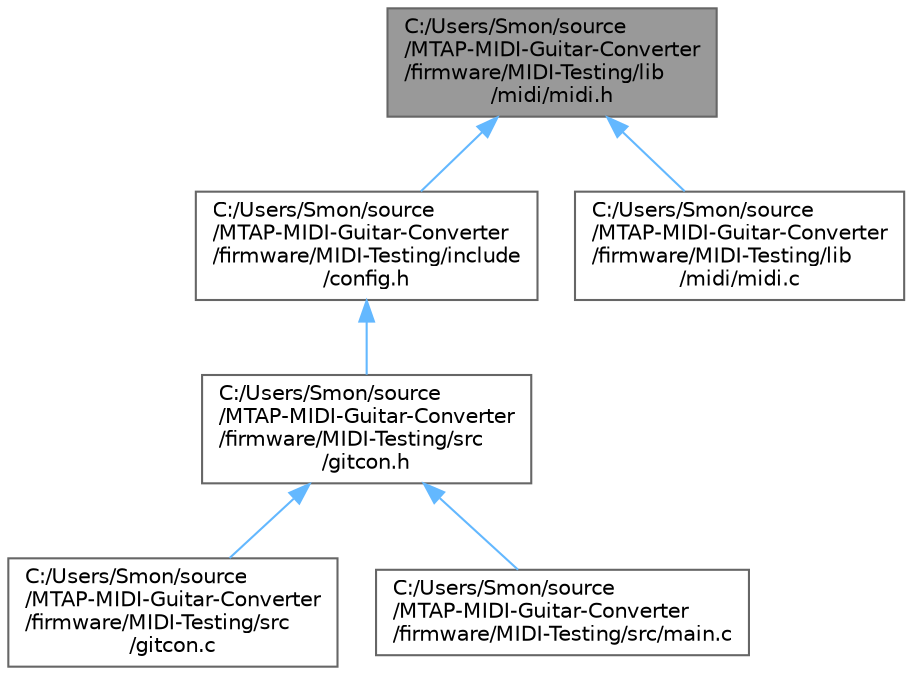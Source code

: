 digraph "C:/Users/Smon/source/MTAP-MIDI-Guitar-Converter/firmware/MIDI-Testing/lib/midi/midi.h"
{
 // LATEX_PDF_SIZE
  bgcolor="transparent";
  edge [fontname=Helvetica,fontsize=10,labelfontname=Helvetica,labelfontsize=10];
  node [fontname=Helvetica,fontsize=10,shape=box,height=0.2,width=0.4];
  Node1 [label="C:/Users/Smon/source\l/MTAP-MIDI-Guitar-Converter\l/firmware/MIDI-Testing/lib\l/midi/midi.h",height=0.2,width=0.4,color="gray40", fillcolor="grey60", style="filled", fontcolor="black",tooltip="midi driver for esp32"];
  Node1 -> Node2 [dir="back",color="steelblue1",style="solid"];
  Node2 [label="C:/Users/Smon/source\l/MTAP-MIDI-Guitar-Converter\l/firmware/MIDI-Testing/include\l/config.h",height=0.2,width=0.4,color="grey40", fillcolor="white", style="filled",URL="$config_8h.html",tooltip=" "];
  Node2 -> Node3 [dir="back",color="steelblue1",style="solid"];
  Node3 [label="C:/Users/Smon/source\l/MTAP-MIDI-Guitar-Converter\l/firmware/MIDI-Testing/src\l/gitcon.h",height=0.2,width=0.4,color="grey40", fillcolor="white", style="filled",URL="$gitcon_8h.html",tooltip=" "];
  Node3 -> Node4 [dir="back",color="steelblue1",style="solid"];
  Node4 [label="C:/Users/Smon/source\l/MTAP-MIDI-Guitar-Converter\l/firmware/MIDI-Testing/src\l/gitcon.c",height=0.2,width=0.4,color="grey40", fillcolor="white", style="filled",URL="$gitcon_8c.html",tooltip=" "];
  Node3 -> Node5 [dir="back",color="steelblue1",style="solid"];
  Node5 [label="C:/Users/Smon/source\l/MTAP-MIDI-Guitar-Converter\l/firmware/MIDI-Testing/src/main.c",height=0.2,width=0.4,color="grey40", fillcolor="white", style="filled",URL="$main_8c.html",tooltip="main file for gitcon project"];
  Node1 -> Node6 [dir="back",color="steelblue1",style="solid"];
  Node6 [label="C:/Users/Smon/source\l/MTAP-MIDI-Guitar-Converter\l/firmware/MIDI-Testing/lib\l/midi/midi.c",height=0.2,width=0.4,color="grey40", fillcolor="white", style="filled",URL="$midi_8c.html",tooltip="MIDI driver for ESP32."];
}
